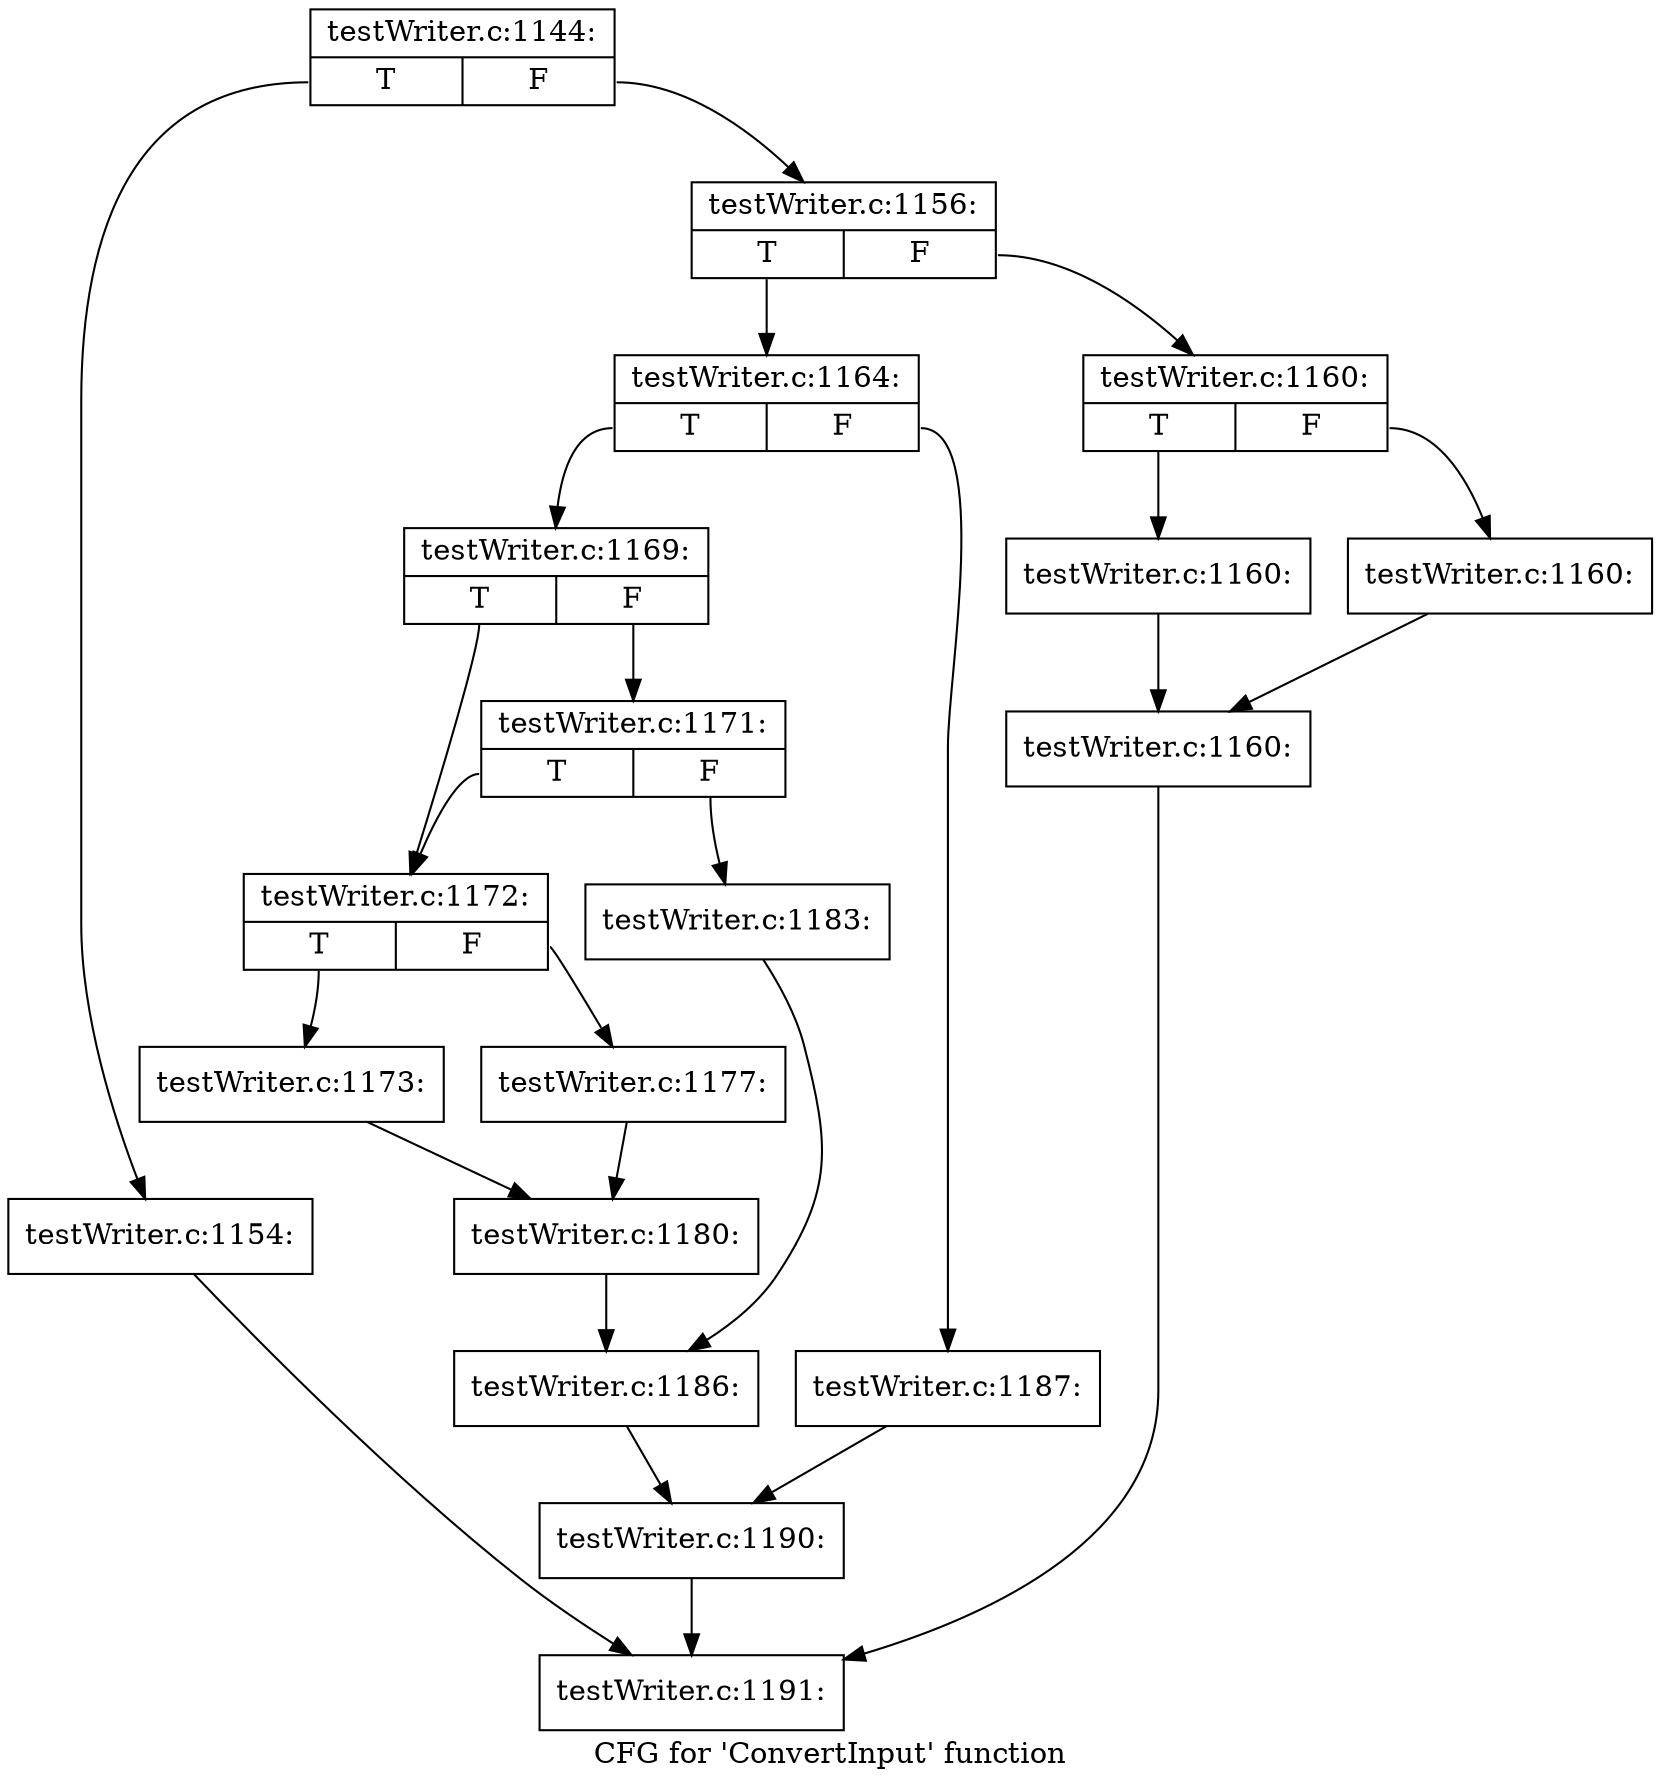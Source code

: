 digraph "CFG for 'ConvertInput' function" {
	label="CFG for 'ConvertInput' function";

	Node0x39f5e40 [shape=record,label="{testWriter.c:1144:|{<s0>T|<s1>F}}"];
	Node0x39f5e40:s0 -> Node0x39ce840;
	Node0x39f5e40:s1 -> Node0x39ce890;
	Node0x39ce840 [shape=record,label="{testWriter.c:1154:}"];
	Node0x39ce840 -> Node0x3a0d840;
	Node0x39ce890 [shape=record,label="{testWriter.c:1156:|{<s0>T|<s1>F}}"];
	Node0x39ce890:s0 -> Node0x39cf260;
	Node0x39ce890:s1 -> Node0x3a12c10;
	Node0x3a12c10 [shape=record,label="{testWriter.c:1160:|{<s0>T|<s1>F}}"];
	Node0x3a12c10:s0 -> Node0x3a13260;
	Node0x3a12c10:s1 -> Node0x3a132b0;
	Node0x3a13260 [shape=record,label="{testWriter.c:1160:}"];
	Node0x3a13260 -> Node0x3a13300;
	Node0x3a132b0 [shape=record,label="{testWriter.c:1160:}"];
	Node0x3a132b0 -> Node0x3a13300;
	Node0x3a13300 [shape=record,label="{testWriter.c:1160:}"];
	Node0x3a13300 -> Node0x3a0d840;
	Node0x39cf260 [shape=record,label="{testWriter.c:1164:|{<s0>T|<s1>F}}"];
	Node0x39cf260:s0 -> Node0x3a14240;
	Node0x39cf260:s1 -> Node0x3a14000;
	Node0x3a14240 [shape=record,label="{testWriter.c:1169:|{<s0>T|<s1>F}}"];
	Node0x3a14240:s0 -> Node0x3a15480;
	Node0x3a14240:s1 -> Node0x3a15570;
	Node0x3a15570 [shape=record,label="{testWriter.c:1171:|{<s0>T|<s1>F}}"];
	Node0x3a15570:s0 -> Node0x3a15480;
	Node0x3a15570:s1 -> Node0x3a15520;
	Node0x3a15480 [shape=record,label="{testWriter.c:1172:|{<s0>T|<s1>F}}"];
	Node0x3a15480:s0 -> Node0x3a15ce0;
	Node0x3a15480:s1 -> Node0x3a15d80;
	Node0x3a15ce0 [shape=record,label="{testWriter.c:1173:}"];
	Node0x3a15ce0 -> Node0x3a15d30;
	Node0x3a15d80 [shape=record,label="{testWriter.c:1177:}"];
	Node0x3a15d80 -> Node0x3a15d30;
	Node0x3a15d30 [shape=record,label="{testWriter.c:1180:}"];
	Node0x3a15d30 -> Node0x3a154d0;
	Node0x3a15520 [shape=record,label="{testWriter.c:1183:}"];
	Node0x3a15520 -> Node0x3a154d0;
	Node0x3a154d0 [shape=record,label="{testWriter.c:1186:}"];
	Node0x3a154d0 -> Node0x3a13fb0;
	Node0x3a14000 [shape=record,label="{testWriter.c:1187:}"];
	Node0x3a14000 -> Node0x3a13fb0;
	Node0x3a13fb0 [shape=record,label="{testWriter.c:1190:}"];
	Node0x3a13fb0 -> Node0x3a0d840;
	Node0x3a0d840 [shape=record,label="{testWriter.c:1191:}"];
}
